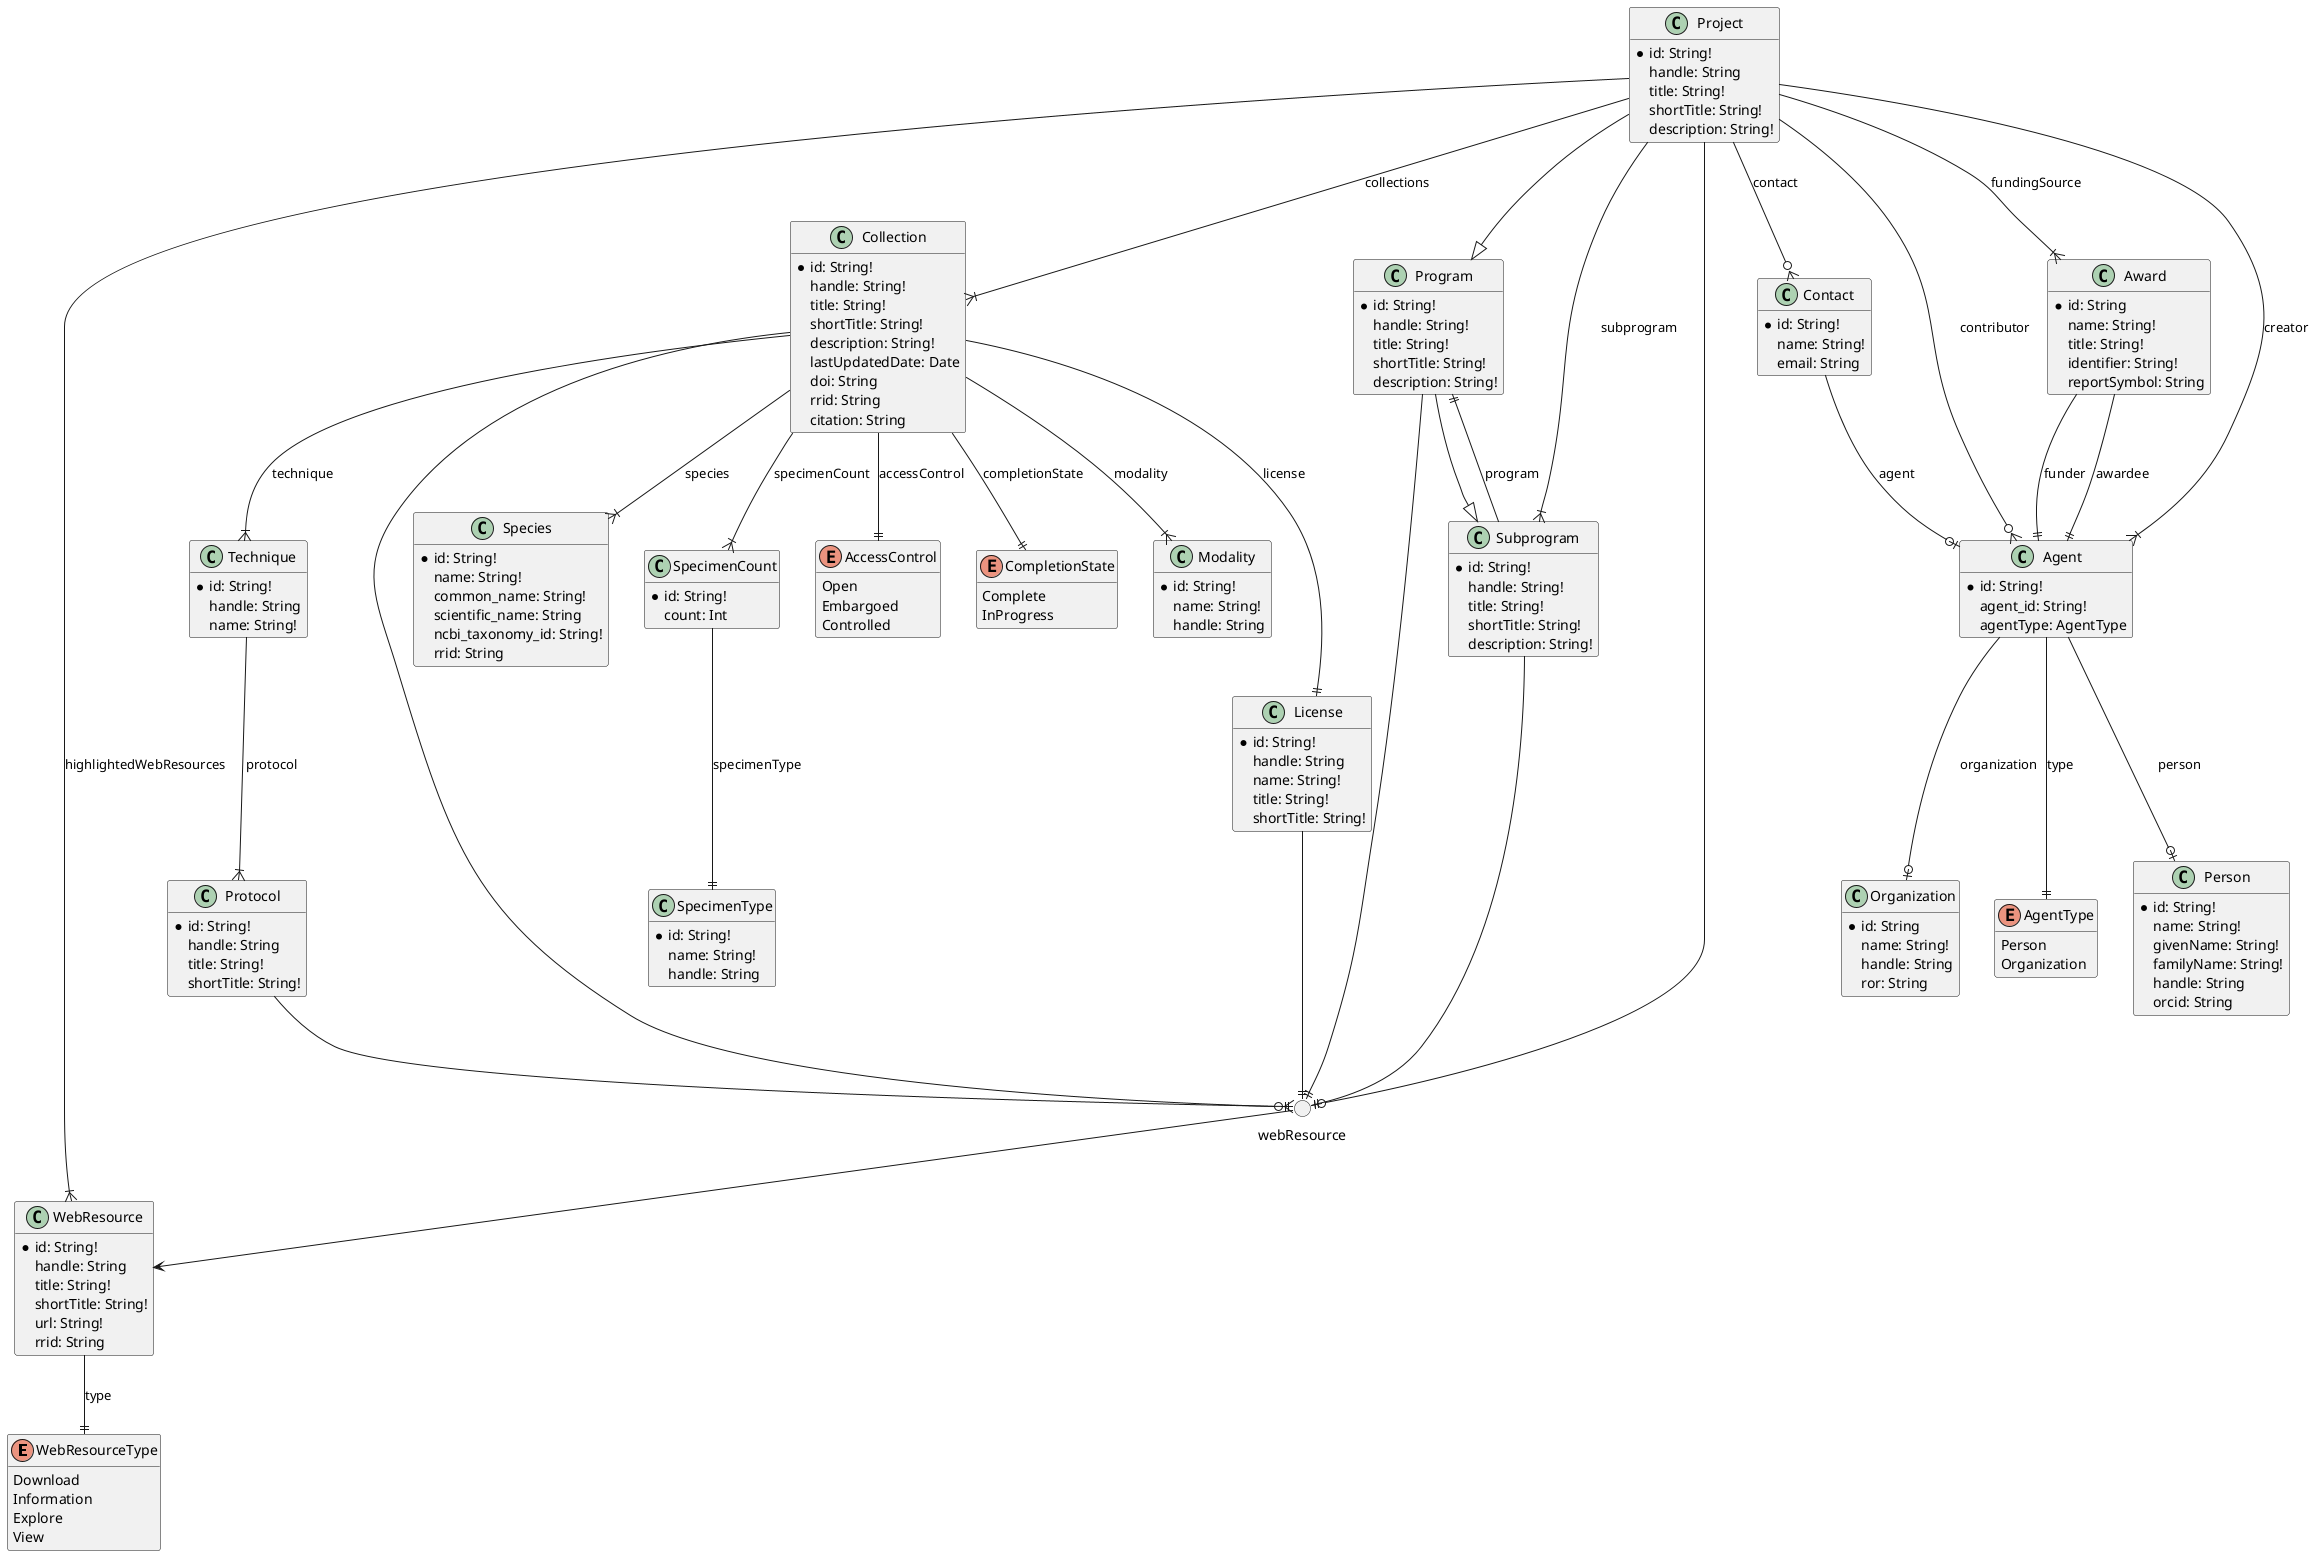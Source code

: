 @startuml

hide empty members
'hide circle


'Enums
enum WebResourceType {
    Download
    Information
    Explore
    View
}

enum AccessControl {
    Open
    Embargoed
    Controlled
}

enum CompletionState {
    Complete
    InProgress
}

enum AgentType {
    Person
    Organization
}


'Entity-like
class Agent {
    * id: String!
    agent_id: String!
    agentType: AgentType
}

class Modality {
    * id: String!
    name: String!
    handle: String
}

class SpecimenType {
    * id: String!
    name: String!
    handle: String
}


class WebResource {
    * id: String!
    handle: String
    title: String!
    shortTitle: String!
    url: String!
    rrid: String
}

class Collection {
    * id: String!
    handle: String!
    title: String!
    shortTitle: String!
    description: String!
    lastUpdatedDate: Date
    doi: String
    rrid: String
    citation: String
}

class Program {
    * id: String!
    handle: String!
    title: String!
    shortTitle: String!
    description: String!
}

class Subprogram {
    * id: String!
    handle: String!
    title: String!
    shortTitle: String!
    description: String!
}

class Project {
    * id: String!
    handle: String
    title: String!
    shortTitle: String!
    description: String!
}

class Protocol {
    * id: String!
    handle: String
    title: String!
    shortTitle: String!
}

class Person {
    * id: String!
    name: String!
    givenName: String!
    familyName: String!
    handle: String
    orcid: String
}

class Organization {
    * id: String
    name: String!
    handle: String
    ror: String
}

class License {
    * id: String!
    handle: String
    name: String!
    title: String!
    shortTitle: String!
}

class Award {
    * id: String
    name: String!
    title: String!
    identifier: String!
    reportSymbol: String
}

class Technique {
    * id: String!
    handle: String
    name: String!
}

class Species {
    * id: String!
    name: String!
    common_name: String!
    scientific_name: String
    ncbi_taxonomy_id: String!
    rrid: String
}

class SpecimenCount {
    * id: String!
    count: Int
}

class Contact {
    * id: String!
    name: String!
    email: String
}

'Relationships
Agent --o| Person : person
Agent --o| Organization : organization

Agent --|| AgentType : type

SpecimenCount --|| SpecimenType : specimenType

WebResource --|| WebResourceType : type

Technique --|{ Protocol : protocol

Collection --|{  Modality : modality
Collection --|{  Species : species
Collection --|{ SpecimenCount : specimenCount
Collection --|{  Technique : technique
Collection --||  AccessControl : accessControl
Collection --||  CompletionState : completionState
Collection --|| License : license

Award --|| Agent : funder
Award --|| Agent : awardee

Contact --o| Agent: agent

Project --|{ Collection : collections
Project --|{  Award : fundingSource
Project --|{  WebResource : highlightedWebResources
Project --|{ Agent : creator
Project --o{  Agent : contributor
Project --o{  Contact : contact


circle webResource
Collection --o{ webResource
Protocol --|| webResource
Program --|| webResource
Subprogram --|| webResource
Project --o|  webResource
License --|| webResource
webResource --> WebResource

Project --|> Program
Program --|> Subprogram
Project --|{ Subprogram : subprogram
Subprogram --|| Program : program

@enduml